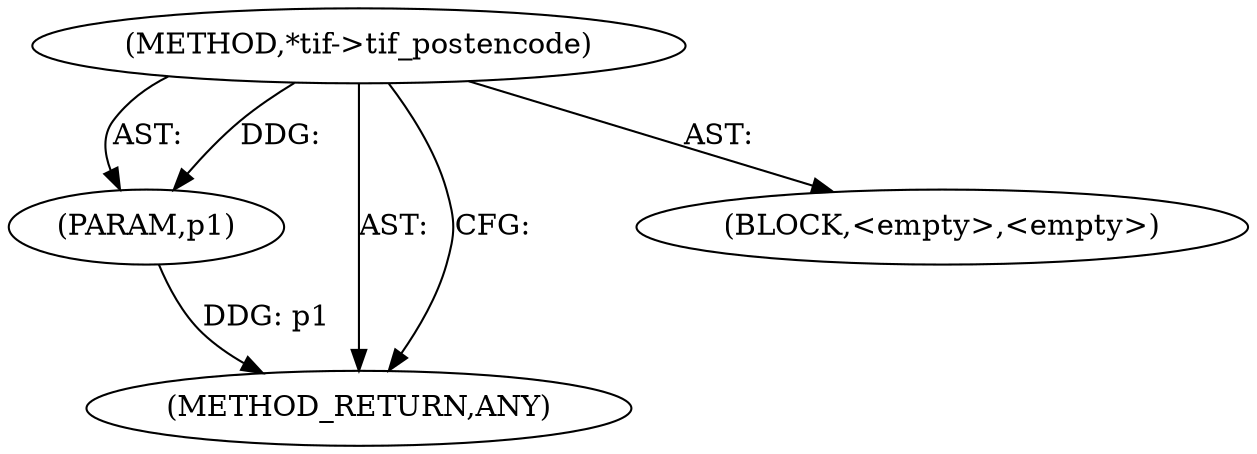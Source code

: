 digraph "*tif-&gt;tif_postencode" {  
"100137" [label = <(METHOD,*tif-&gt;tif_postencode)> ]
"100138" [label = <(PARAM,p1)> ]
"100139" [label = <(METHOD_RETURN,ANY)> ]
"100140" [label = <(BLOCK,&lt;empty&gt;,&lt;empty&gt;)> ]
  "100137" -> "100139"  [ label = "AST: "] 
  "100137" -> "100138"  [ label = "AST: "] 
  "100137" -> "100140"  [ label = "AST: "] 
  "100137" -> "100139"  [ label = "CFG: "] 
  "100138" -> "100139"  [ label = "DDG: p1"] 
  "100137" -> "100138"  [ label = "DDG: "] 
}
